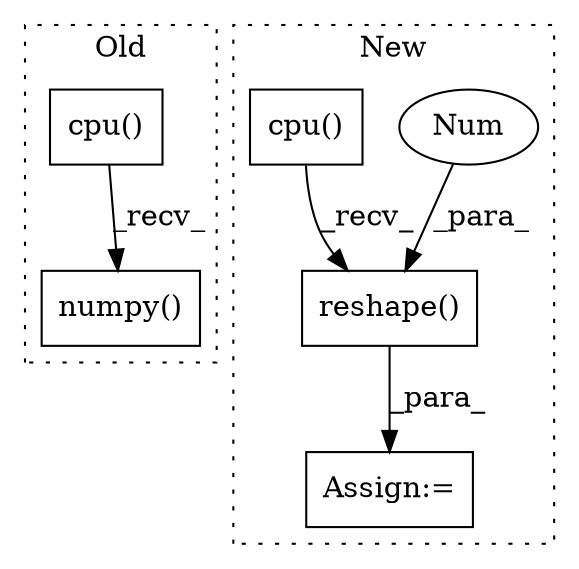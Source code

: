 digraph G {
subgraph cluster0 {
1 [label="cpu()" a="75" s="1994" l="20" shape="box"];
3 [label="numpy()" a="75" s="1994" l="44" shape="box"];
label = "Old";
style="dotted";
}
subgraph cluster1 {
2 [label="reshape()" a="75" s="2171,2205" l="28,1" shape="box"];
4 [label="Assign:=" a="68" s="2168" l="3" shape="box"];
5 [label="Num" a="76" s="2199" l="1" shape="ellipse"];
6 [label="cpu()" a="75" s="2171" l="19" shape="box"];
label = "New";
style="dotted";
}
1 -> 3 [label="_recv_"];
2 -> 4 [label="_para_"];
5 -> 2 [label="_para_"];
6 -> 2 [label="_recv_"];
}